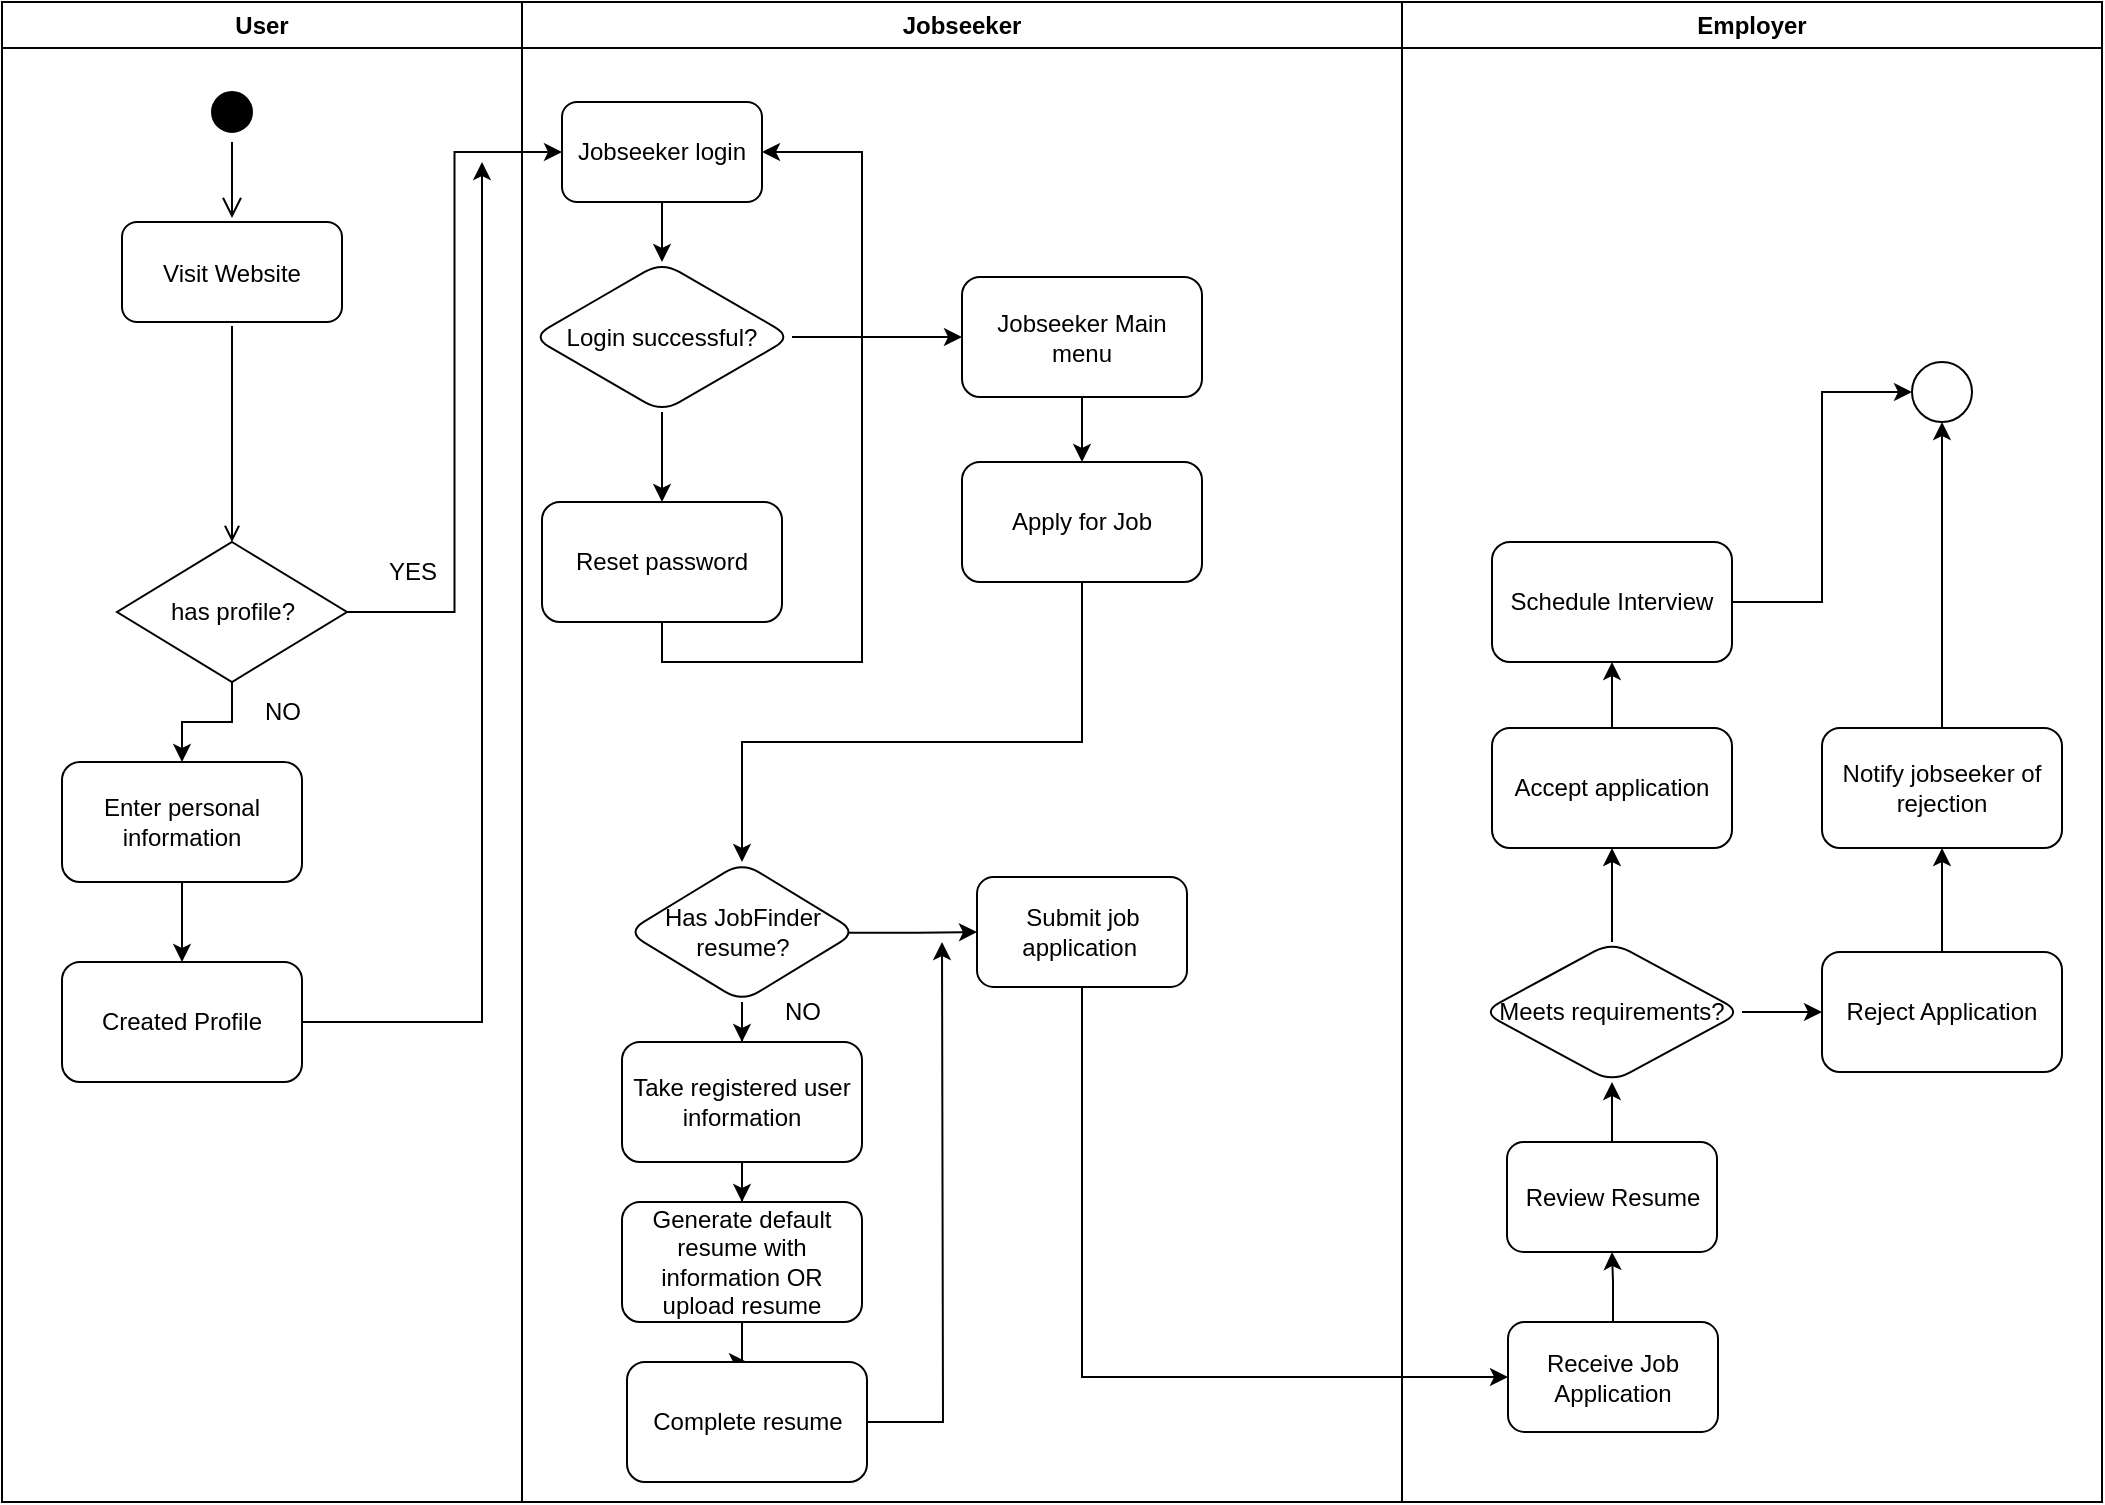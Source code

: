 <mxfile version="25.0.3">
  <diagram name="Page-1" id="e7e014a7-5840-1c2e-5031-d8a46d1fe8dd">
    <mxGraphModel dx="1693" dy="915" grid="1" gridSize="10" guides="1" tooltips="1" connect="1" arrows="1" fold="1" page="1" pageScale="1" pageWidth="1169" pageHeight="826" background="none" math="0" shadow="0">
      <root>
        <mxCell id="0" />
        <mxCell id="1" parent="0" />
        <mxCell id="2" value="User" style="swimlane;whiteSpace=wrap" parent="1" vertex="1">
          <mxGeometry x="50" y="50" width="260" height="750" as="geometry" />
        </mxCell>
        <mxCell id="5" value="" style="ellipse;shape=startState;fillColor=#000000;strokeColor=#FFFFFF;" parent="2" vertex="1">
          <mxGeometry x="100" y="40" width="30" height="30" as="geometry" />
        </mxCell>
        <mxCell id="6" value="" style="edgeStyle=elbowEdgeStyle;elbow=horizontal;verticalAlign=bottom;endArrow=open;endSize=8;strokeColor=#000000;endFill=1;rounded=0" parent="2" source="5" target="7" edge="1">
          <mxGeometry x="100" y="40" as="geometry">
            <mxPoint x="115" y="110" as="targetPoint" />
          </mxGeometry>
        </mxCell>
        <mxCell id="7" value="Visit Website" style="perimeterSpacing=2;rounded=1;" parent="2" vertex="1">
          <mxGeometry x="60" y="110" width="110" height="50" as="geometry" />
        </mxCell>
        <mxCell id="9" value="" style="endArrow=open;strokeColor=#000000;endFill=1;rounded=0;entryX=0.5;entryY=0;entryDx=0;entryDy=0;" parent="2" target="EQRVj0fhtWuDoBMEf7y_-44" edge="1">
          <mxGeometry relative="1" as="geometry">
            <mxPoint x="115" y="162" as="sourcePoint" />
            <mxPoint x="115" y="190" as="targetPoint" />
          </mxGeometry>
        </mxCell>
        <mxCell id="EQRVj0fhtWuDoBMEf7y_-54" value="" style="edgeStyle=orthogonalEdgeStyle;rounded=0;orthogonalLoop=1;jettySize=auto;html=1;" edge="1" parent="2" source="EQRVj0fhtWuDoBMEf7y_-42" target="EQRVj0fhtWuDoBMEf7y_-53">
          <mxGeometry relative="1" as="geometry" />
        </mxCell>
        <mxCell id="EQRVj0fhtWuDoBMEf7y_-42" value="Enter personal information" style="rounded=1;whiteSpace=wrap;html=1;" vertex="1" parent="2">
          <mxGeometry x="30" y="380" width="120" height="60" as="geometry" />
        </mxCell>
        <mxCell id="EQRVj0fhtWuDoBMEf7y_-47" style="edgeStyle=orthogonalEdgeStyle;rounded=0;orthogonalLoop=1;jettySize=auto;html=1;entryX=0.5;entryY=0;entryDx=0;entryDy=0;" edge="1" parent="2" source="EQRVj0fhtWuDoBMEf7y_-44" target="EQRVj0fhtWuDoBMEf7y_-42">
          <mxGeometry relative="1" as="geometry" />
        </mxCell>
        <mxCell id="EQRVj0fhtWuDoBMEf7y_-44" value="has profile?" style="rhombus;whiteSpace=wrap;html=1;" vertex="1" parent="2">
          <mxGeometry x="57.5" y="270" width="115" height="70" as="geometry" />
        </mxCell>
        <mxCell id="EQRVj0fhtWuDoBMEf7y_-55" style="edgeStyle=orthogonalEdgeStyle;rounded=0;orthogonalLoop=1;jettySize=auto;html=1;" edge="1" parent="2" source="EQRVj0fhtWuDoBMEf7y_-53">
          <mxGeometry relative="1" as="geometry">
            <mxPoint x="240" y="80" as="targetPoint" />
            <Array as="points">
              <mxPoint x="240" y="510" />
              <mxPoint x="240" y="80" />
            </Array>
          </mxGeometry>
        </mxCell>
        <mxCell id="EQRVj0fhtWuDoBMEf7y_-53" value="Created Profile" style="rounded=1;whiteSpace=wrap;html=1;" vertex="1" parent="2">
          <mxGeometry x="30" y="480" width="120" height="60" as="geometry" />
        </mxCell>
        <mxCell id="EQRVj0fhtWuDoBMEf7y_-60" value="NO" style="text;html=1;align=center;verticalAlign=middle;resizable=0;points=[];autosize=1;strokeColor=none;fillColor=none;" vertex="1" parent="2">
          <mxGeometry x="120" y="340" width="40" height="30" as="geometry" />
        </mxCell>
        <mxCell id="EQRVj0fhtWuDoBMEf7y_-61" value="YES" style="text;html=1;align=center;verticalAlign=middle;resizable=0;points=[];autosize=1;strokeColor=none;fillColor=none;" vertex="1" parent="2">
          <mxGeometry x="180" y="270" width="50" height="30" as="geometry" />
        </mxCell>
        <mxCell id="3" value="Jobseeker" style="swimlane;whiteSpace=wrap;startSize=23;" parent="1" vertex="1">
          <mxGeometry x="310" y="50" width="440" height="750" as="geometry" />
        </mxCell>
        <mxCell id="EQRVj0fhtWuDoBMEf7y_-57" value="" style="edgeStyle=orthogonalEdgeStyle;rounded=0;orthogonalLoop=1;jettySize=auto;html=1;" edge="1" parent="3" source="EQRVj0fhtWuDoBMEf7y_-49" target="EQRVj0fhtWuDoBMEf7y_-56">
          <mxGeometry relative="1" as="geometry" />
        </mxCell>
        <mxCell id="EQRVj0fhtWuDoBMEf7y_-49" value="Jobseeker login" style="rounded=1;whiteSpace=wrap;html=1;" vertex="1" parent="3">
          <mxGeometry x="20" y="50" width="100" height="50" as="geometry" />
        </mxCell>
        <mxCell id="EQRVj0fhtWuDoBMEf7y_-59" value="" style="edgeStyle=orthogonalEdgeStyle;rounded=0;orthogonalLoop=1;jettySize=auto;html=1;" edge="1" parent="3" source="EQRVj0fhtWuDoBMEf7y_-56" target="EQRVj0fhtWuDoBMEf7y_-58">
          <mxGeometry relative="1" as="geometry" />
        </mxCell>
        <mxCell id="EQRVj0fhtWuDoBMEf7y_-66" value="" style="edgeStyle=orthogonalEdgeStyle;rounded=0;orthogonalLoop=1;jettySize=auto;html=1;" edge="1" parent="3" source="EQRVj0fhtWuDoBMEf7y_-56" target="EQRVj0fhtWuDoBMEf7y_-65">
          <mxGeometry relative="1" as="geometry" />
        </mxCell>
        <mxCell id="EQRVj0fhtWuDoBMEf7y_-56" value="Login successful?" style="rhombus;whiteSpace=wrap;html=1;rounded=1;" vertex="1" parent="3">
          <mxGeometry x="5" y="130" width="130" height="75" as="geometry" />
        </mxCell>
        <mxCell id="EQRVj0fhtWuDoBMEf7y_-63" value="" style="edgeStyle=orthogonalEdgeStyle;rounded=0;orthogonalLoop=1;jettySize=auto;html=1;entryX=1;entryY=0.5;entryDx=0;entryDy=0;exitX=0.5;exitY=1;exitDx=0;exitDy=0;" edge="1" parent="3" source="EQRVj0fhtWuDoBMEf7y_-58" target="EQRVj0fhtWuDoBMEf7y_-49">
          <mxGeometry relative="1" as="geometry">
            <mxPoint x="160" y="90" as="targetPoint" />
            <Array as="points">
              <mxPoint x="70" y="330" />
              <mxPoint x="170" y="330" />
              <mxPoint x="170" y="75" />
            </Array>
          </mxGeometry>
        </mxCell>
        <mxCell id="EQRVj0fhtWuDoBMEf7y_-58" value="Reset password" style="whiteSpace=wrap;html=1;rounded=1;" vertex="1" parent="3">
          <mxGeometry x="10" y="250" width="120" height="60" as="geometry" />
        </mxCell>
        <mxCell id="EQRVj0fhtWuDoBMEf7y_-72" value="" style="edgeStyle=orthogonalEdgeStyle;rounded=0;orthogonalLoop=1;jettySize=auto;html=1;" edge="1" parent="3" source="EQRVj0fhtWuDoBMEf7y_-65" target="EQRVj0fhtWuDoBMEf7y_-71">
          <mxGeometry relative="1" as="geometry" />
        </mxCell>
        <mxCell id="EQRVj0fhtWuDoBMEf7y_-65" value="Jobseeker Main menu" style="whiteSpace=wrap;html=1;rounded=1;" vertex="1" parent="3">
          <mxGeometry x="220" y="137.5" width="120" height="60" as="geometry" />
        </mxCell>
        <mxCell id="EQRVj0fhtWuDoBMEf7y_-74" value="" style="edgeStyle=orthogonalEdgeStyle;rounded=0;orthogonalLoop=1;jettySize=auto;html=1;" edge="1" parent="3" source="EQRVj0fhtWuDoBMEf7y_-71" target="EQRVj0fhtWuDoBMEf7y_-73">
          <mxGeometry relative="1" as="geometry">
            <Array as="points">
              <mxPoint x="280" y="370" />
              <mxPoint x="110" y="370" />
            </Array>
          </mxGeometry>
        </mxCell>
        <mxCell id="EQRVj0fhtWuDoBMEf7y_-71" value="Apply for Job" style="whiteSpace=wrap;html=1;rounded=1;" vertex="1" parent="3">
          <mxGeometry x="220" y="230" width="120" height="60" as="geometry" />
        </mxCell>
        <mxCell id="EQRVj0fhtWuDoBMEf7y_-76" value="" style="edgeStyle=orthogonalEdgeStyle;rounded=0;orthogonalLoop=1;jettySize=auto;html=1;" edge="1" parent="3" source="EQRVj0fhtWuDoBMEf7y_-73" target="EQRVj0fhtWuDoBMEf7y_-75">
          <mxGeometry relative="1" as="geometry" />
        </mxCell>
        <mxCell id="EQRVj0fhtWuDoBMEf7y_-82" value="" style="edgeStyle=orthogonalEdgeStyle;rounded=0;orthogonalLoop=1;jettySize=auto;html=1;exitX=0.961;exitY=0.506;exitDx=0;exitDy=0;exitPerimeter=0;" edge="1" parent="3" source="EQRVj0fhtWuDoBMEf7y_-73" target="EQRVj0fhtWuDoBMEf7y_-81">
          <mxGeometry relative="1" as="geometry" />
        </mxCell>
        <mxCell id="EQRVj0fhtWuDoBMEf7y_-73" value="Has JobFinder resume?" style="rhombus;whiteSpace=wrap;html=1;rounded=1;" vertex="1" parent="3">
          <mxGeometry x="52.5" y="430" width="115" height="70" as="geometry" />
        </mxCell>
        <mxCell id="EQRVj0fhtWuDoBMEf7y_-78" value="" style="edgeStyle=orthogonalEdgeStyle;rounded=0;orthogonalLoop=1;jettySize=auto;html=1;" edge="1" parent="3" source="EQRVj0fhtWuDoBMEf7y_-75" target="EQRVj0fhtWuDoBMEf7y_-77">
          <mxGeometry relative="1" as="geometry" />
        </mxCell>
        <mxCell id="EQRVj0fhtWuDoBMEf7y_-75" value="Take registered user information" style="whiteSpace=wrap;html=1;rounded=1;" vertex="1" parent="3">
          <mxGeometry x="50" y="520" width="120" height="60" as="geometry" />
        </mxCell>
        <mxCell id="EQRVj0fhtWuDoBMEf7y_-85" value="" style="edgeStyle=orthogonalEdgeStyle;rounded=0;orthogonalLoop=1;jettySize=auto;html=1;" edge="1" parent="3" source="EQRVj0fhtWuDoBMEf7y_-77" target="EQRVj0fhtWuDoBMEf7y_-84">
          <mxGeometry relative="1" as="geometry" />
        </mxCell>
        <mxCell id="EQRVj0fhtWuDoBMEf7y_-77" value="Generate default resume with information OR upload resume" style="whiteSpace=wrap;html=1;rounded=1;" vertex="1" parent="3">
          <mxGeometry x="50" y="600" width="120" height="60" as="geometry" />
        </mxCell>
        <mxCell id="EQRVj0fhtWuDoBMEf7y_-79" value="NO" style="text;html=1;align=center;verticalAlign=middle;resizable=0;points=[];autosize=1;strokeColor=none;fillColor=none;" vertex="1" parent="3">
          <mxGeometry x="120" y="490" width="40" height="30" as="geometry" />
        </mxCell>
        <mxCell id="EQRVj0fhtWuDoBMEf7y_-81" value="Submit job application&amp;nbsp;" style="whiteSpace=wrap;html=1;rounded=1;" vertex="1" parent="3">
          <mxGeometry x="227.5" y="437.5" width="105" height="55" as="geometry" />
        </mxCell>
        <mxCell id="EQRVj0fhtWuDoBMEf7y_-86" style="edgeStyle=orthogonalEdgeStyle;rounded=0;orthogonalLoop=1;jettySize=auto;html=1;" edge="1" parent="3" source="EQRVj0fhtWuDoBMEf7y_-84">
          <mxGeometry relative="1" as="geometry">
            <mxPoint x="210" y="470" as="targetPoint" />
          </mxGeometry>
        </mxCell>
        <mxCell id="EQRVj0fhtWuDoBMEf7y_-84" value="Complete resume" style="whiteSpace=wrap;html=1;rounded=1;" vertex="1" parent="3">
          <mxGeometry x="52.5" y="680" width="120" height="60" as="geometry" />
        </mxCell>
        <mxCell id="4" value="Employer" style="swimlane;whiteSpace=wrap" parent="1" vertex="1">
          <mxGeometry x="750" y="50" width="350" height="750" as="geometry" />
        </mxCell>
        <mxCell id="EQRVj0fhtWuDoBMEf7y_-91" value="" style="edgeStyle=orthogonalEdgeStyle;rounded=0;orthogonalLoop=1;jettySize=auto;html=1;" edge="1" parent="4" source="EQRVj0fhtWuDoBMEf7y_-88" target="EQRVj0fhtWuDoBMEf7y_-90">
          <mxGeometry relative="1" as="geometry" />
        </mxCell>
        <mxCell id="EQRVj0fhtWuDoBMEf7y_-88" value="Receive Job Application" style="whiteSpace=wrap;html=1;rounded=1;" vertex="1" parent="4">
          <mxGeometry x="53" y="660" width="105" height="55" as="geometry" />
        </mxCell>
        <mxCell id="EQRVj0fhtWuDoBMEf7y_-93" value="" style="edgeStyle=orthogonalEdgeStyle;rounded=0;orthogonalLoop=1;jettySize=auto;html=1;" edge="1" parent="4" source="EQRVj0fhtWuDoBMEf7y_-90" target="EQRVj0fhtWuDoBMEf7y_-92">
          <mxGeometry relative="1" as="geometry" />
        </mxCell>
        <mxCell id="EQRVj0fhtWuDoBMEf7y_-90" value="Review Resume" style="whiteSpace=wrap;html=1;rounded=1;" vertex="1" parent="4">
          <mxGeometry x="52.5" y="570" width="105" height="55" as="geometry" />
        </mxCell>
        <mxCell id="EQRVj0fhtWuDoBMEf7y_-95" value="" style="edgeStyle=orthogonalEdgeStyle;rounded=0;orthogonalLoop=1;jettySize=auto;html=1;" edge="1" parent="4" source="EQRVj0fhtWuDoBMEf7y_-92" target="EQRVj0fhtWuDoBMEf7y_-94">
          <mxGeometry relative="1" as="geometry" />
        </mxCell>
        <mxCell id="EQRVj0fhtWuDoBMEf7y_-101" value="" style="edgeStyle=orthogonalEdgeStyle;rounded=0;orthogonalLoop=1;jettySize=auto;html=1;" edge="1" parent="4" source="EQRVj0fhtWuDoBMEf7y_-92" target="EQRVj0fhtWuDoBMEf7y_-100">
          <mxGeometry relative="1" as="geometry" />
        </mxCell>
        <mxCell id="EQRVj0fhtWuDoBMEf7y_-92" value="Meets requirements?" style="rhombus;whiteSpace=wrap;html=1;rounded=1;" vertex="1" parent="4">
          <mxGeometry x="40" y="470" width="130" height="70" as="geometry" />
        </mxCell>
        <mxCell id="EQRVj0fhtWuDoBMEf7y_-97" value="" style="edgeStyle=orthogonalEdgeStyle;rounded=0;orthogonalLoop=1;jettySize=auto;html=1;" edge="1" parent="4" source="EQRVj0fhtWuDoBMEf7y_-94" target="EQRVj0fhtWuDoBMEf7y_-96">
          <mxGeometry relative="1" as="geometry" />
        </mxCell>
        <mxCell id="EQRVj0fhtWuDoBMEf7y_-94" value="Reject Application" style="whiteSpace=wrap;html=1;rounded=1;" vertex="1" parent="4">
          <mxGeometry x="210" y="475" width="120" height="60" as="geometry" />
        </mxCell>
        <mxCell id="EQRVj0fhtWuDoBMEf7y_-99" value="" style="edgeStyle=orthogonalEdgeStyle;rounded=0;orthogonalLoop=1;jettySize=auto;html=1;" edge="1" parent="4" source="EQRVj0fhtWuDoBMEf7y_-96" target="EQRVj0fhtWuDoBMEf7y_-98">
          <mxGeometry relative="1" as="geometry" />
        </mxCell>
        <mxCell id="EQRVj0fhtWuDoBMEf7y_-96" value="Notify jobseeker of rejection" style="whiteSpace=wrap;html=1;rounded=1;" vertex="1" parent="4">
          <mxGeometry x="210" y="363" width="120" height="60" as="geometry" />
        </mxCell>
        <mxCell id="EQRVj0fhtWuDoBMEf7y_-98" value="" style="ellipse;whiteSpace=wrap;html=1;rounded=1;" vertex="1" parent="4">
          <mxGeometry x="255" y="180" width="30" height="30" as="geometry" />
        </mxCell>
        <mxCell id="EQRVj0fhtWuDoBMEf7y_-103" value="" style="edgeStyle=orthogonalEdgeStyle;rounded=0;orthogonalLoop=1;jettySize=auto;html=1;" edge="1" parent="4" source="EQRVj0fhtWuDoBMEf7y_-100" target="EQRVj0fhtWuDoBMEf7y_-102">
          <mxGeometry relative="1" as="geometry" />
        </mxCell>
        <mxCell id="EQRVj0fhtWuDoBMEf7y_-100" value="Accept application" style="whiteSpace=wrap;html=1;rounded=1;" vertex="1" parent="4">
          <mxGeometry x="45" y="363" width="120" height="60" as="geometry" />
        </mxCell>
        <mxCell id="EQRVj0fhtWuDoBMEf7y_-104" style="edgeStyle=orthogonalEdgeStyle;rounded=0;orthogonalLoop=1;jettySize=auto;html=1;entryX=0;entryY=0.5;entryDx=0;entryDy=0;" edge="1" parent="4" source="EQRVj0fhtWuDoBMEf7y_-102" target="EQRVj0fhtWuDoBMEf7y_-98">
          <mxGeometry relative="1" as="geometry" />
        </mxCell>
        <mxCell id="EQRVj0fhtWuDoBMEf7y_-102" value="Schedule Interview" style="whiteSpace=wrap;html=1;rounded=1;" vertex="1" parent="4">
          <mxGeometry x="45" y="270" width="120" height="60" as="geometry" />
        </mxCell>
        <mxCell id="EQRVj0fhtWuDoBMEf7y_-50" style="edgeStyle=orthogonalEdgeStyle;rounded=0;orthogonalLoop=1;jettySize=auto;html=1;entryX=0;entryY=0.5;entryDx=0;entryDy=0;" edge="1" parent="1" source="EQRVj0fhtWuDoBMEf7y_-44" target="EQRVj0fhtWuDoBMEf7y_-49">
          <mxGeometry relative="1" as="geometry" />
        </mxCell>
        <mxCell id="EQRVj0fhtWuDoBMEf7y_-89" value="" style="edgeStyle=orthogonalEdgeStyle;rounded=0;orthogonalLoop=1;jettySize=auto;html=1;exitX=0.5;exitY=1;exitDx=0;exitDy=0;entryX=0;entryY=0.5;entryDx=0;entryDy=0;" edge="1" parent="1" source="EQRVj0fhtWuDoBMEf7y_-81" target="EQRVj0fhtWuDoBMEf7y_-88">
          <mxGeometry relative="1" as="geometry" />
        </mxCell>
      </root>
    </mxGraphModel>
  </diagram>
</mxfile>
